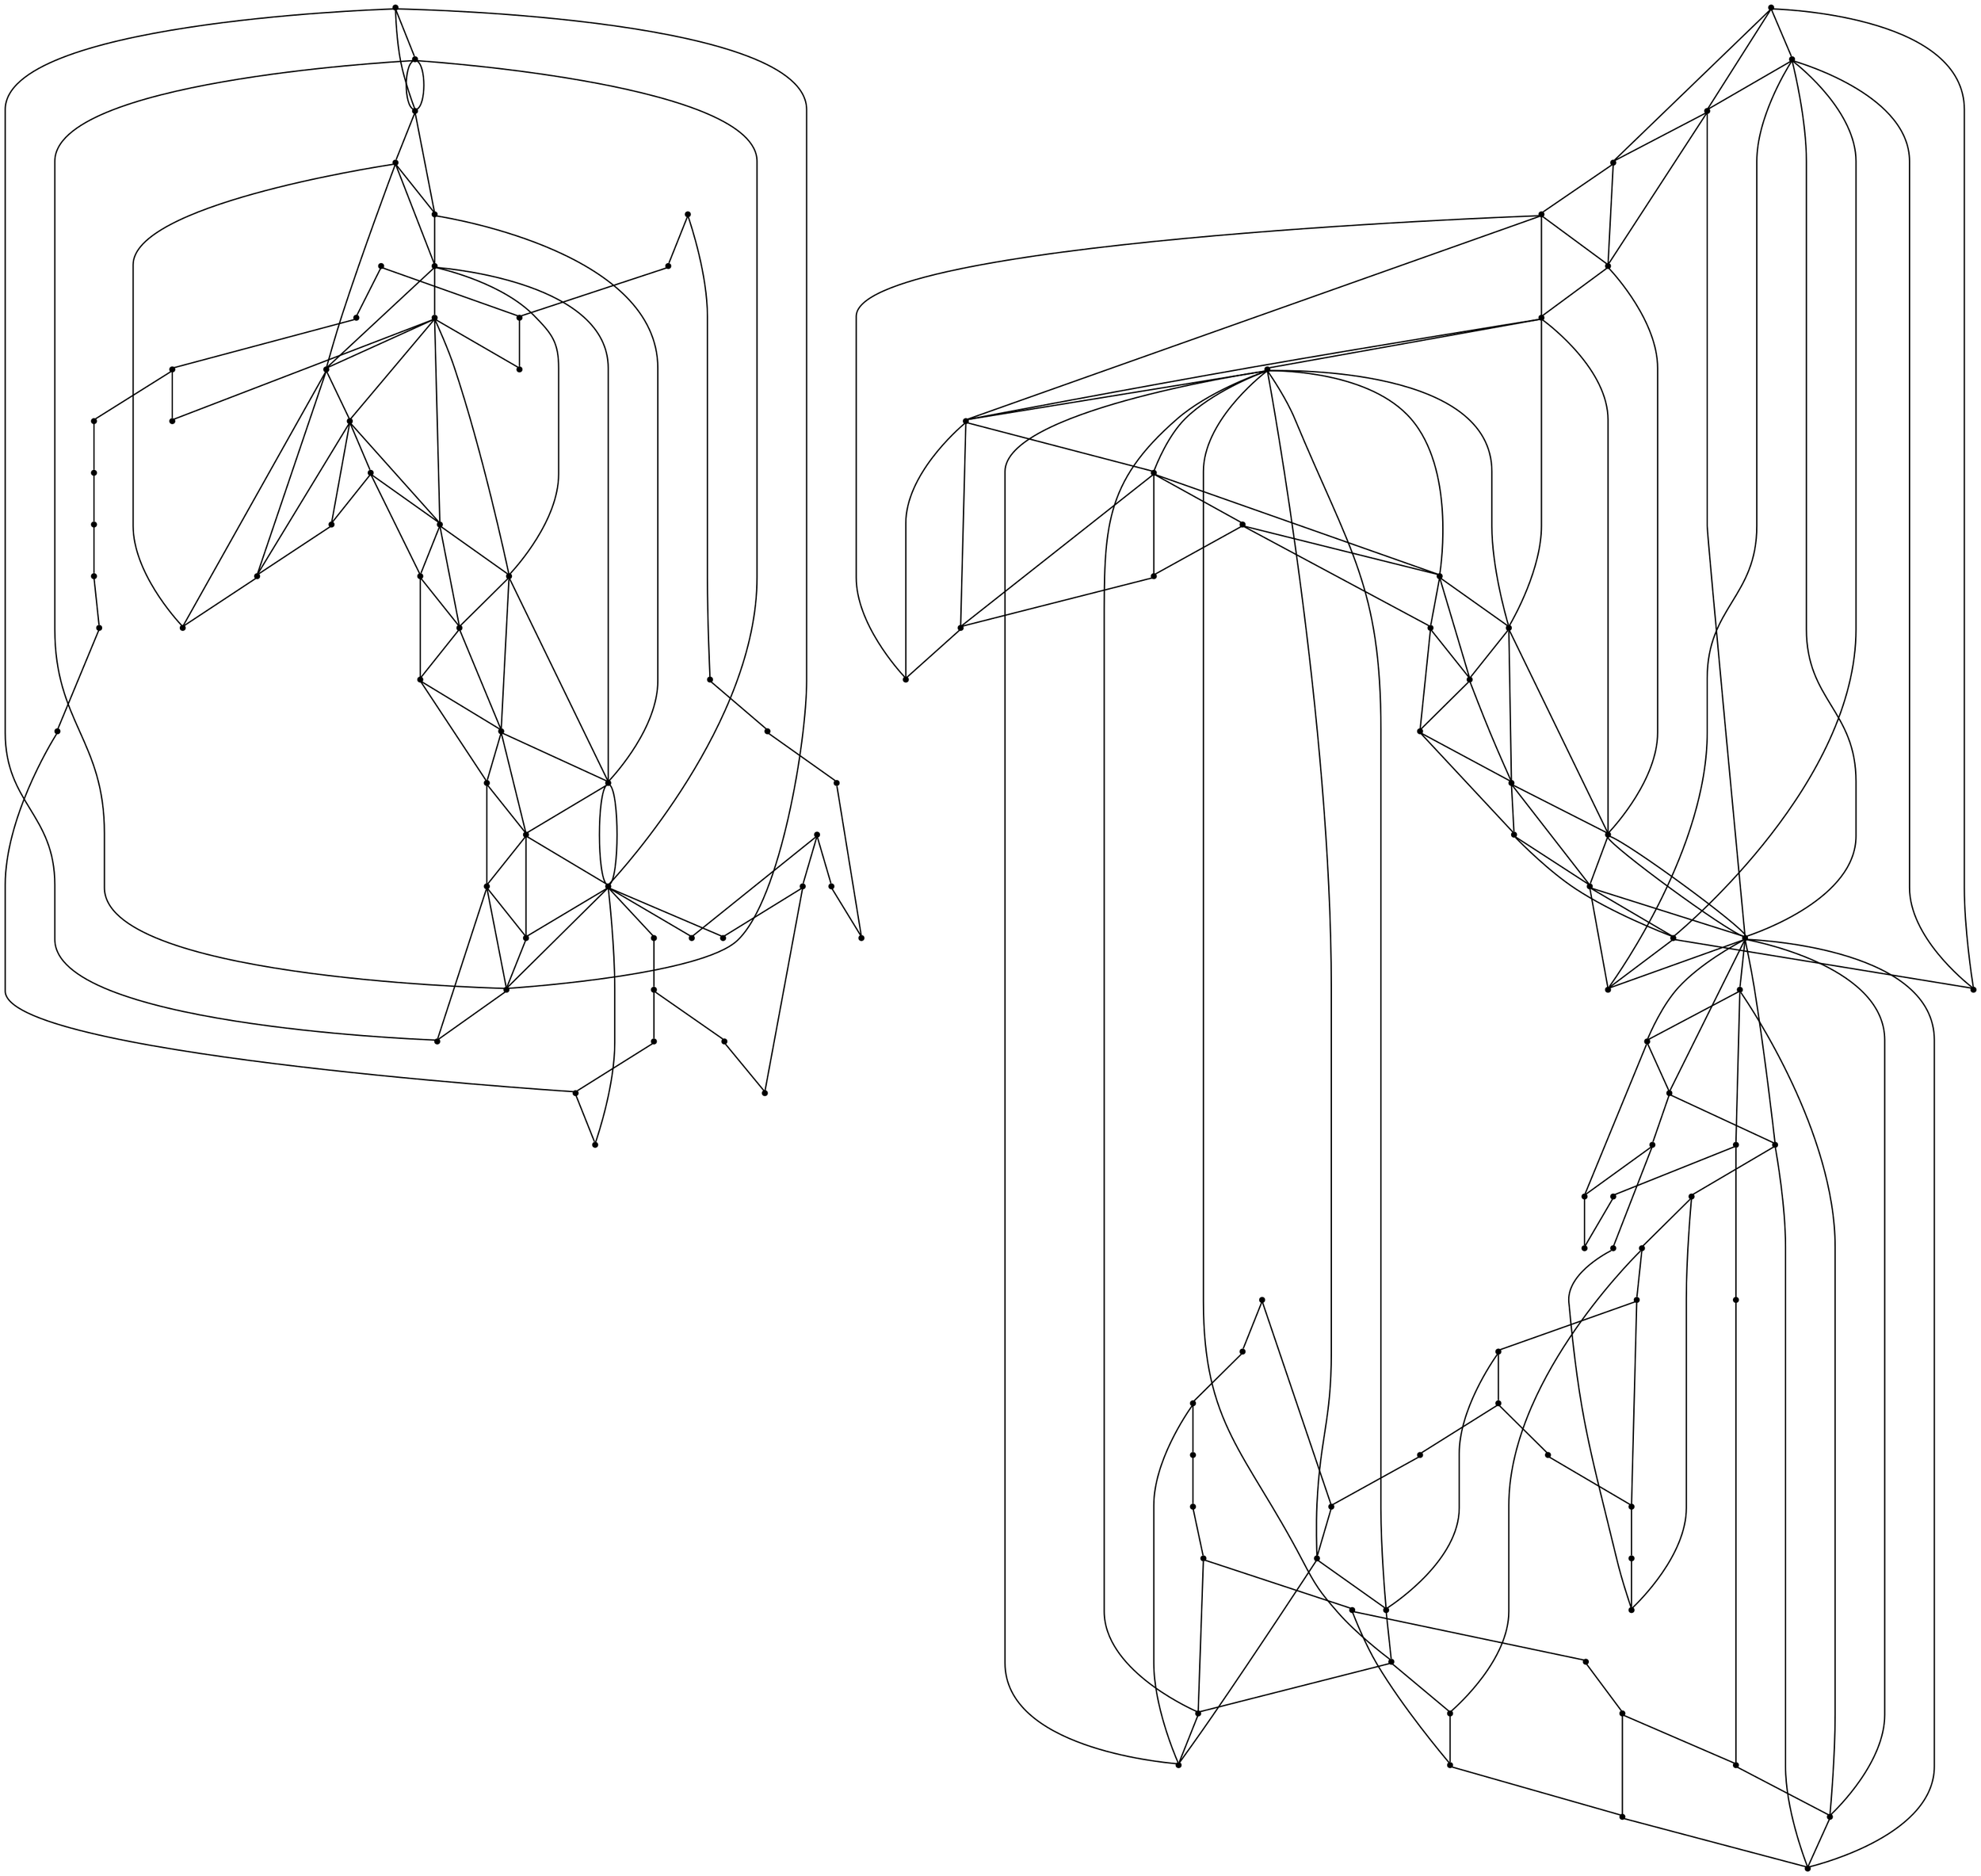 graph {
  node [shape=point,comment="{\"directed\":false,\"doi\":\"10.1007/978-3-319-73915-1_1\",\"figure\":\"3\"}"]

  v0 [pos="1562.5625121029839,353.74795525900356"]
  v1 [pos="1441.8036557054265,345.3123953061684"]
  v2 [pos="1491.2781153879387,414.2233602659895"]
  v3 [pos="1556.369890457056,470.0598960325243"]
  v4 [pos="1534.7819405907062,418.8885786340943"]
  v5 [pos="1498.4596005174867,477.75140113176724"]
  v6 [pos="1490.2228020078242,376.5041269936386"]
  v7 [pos="1445.2740571897073,327.44306870475634"]
  v8 [pos="1459.9522988237495,525.301275349188"]
  v9 [pos="1436.328851912681,470.2430284310583"]
  v10 [pos="1326.0226278220962,528.701687899189"]
  v11 [pos="1457.6384434805584,479.87138120153224"]
  v12 [pos="1440.9524611461225,438.11213911853685"]
  v13 [pos="1383.3786811130105,316.01845258305434"]
  v14 [pos="1317.8171784023589,262.32622710641965"]
  v15 [pos="1440.7690721494816,393.95909269800325"]
  v16 [pos="1420.1366654358783,490.1188629615465"]
  v17 [pos="1384.408050418704,452.44674812923506"]
  v18 [pos="1360.6542154571462,511.8981696015711"]
  v19 [pos="1401.7410449032163,420.08690357627216"]
  v20 [pos="1404.192505582306,362.55218839071034"]
  v21 [pos="1286.0632528160188,316.8727445562329"]
  v22 [pos="1312.9987024628826,498.67117776690185"]
  v23 [pos="1338.3351259641058,467.65933550840816"]
  v24 [pos="1263.6649003603181,559.4249972743066"]
  v25 [pos="1320.985471314157,303.2622636229496"]
  v26 [pos="1150.443656025626,260.264238962857"]
  v27 [pos="1301.77293037933,385.9151610614947"]
  v28 [pos="1204.4439577493686,340.1490790697246"]
  v29 [pos="1280.1153511956013,484.73287076395127"]
  v30 [pos="1279.743486128904,527.6620220632235"]
  v31 [pos="1146.4076355659224,566.3280236060942"]
  v32 [pos="1261.0862628458326,286.3474431128026"]
  v33 [pos="1247.1070486875433,517.4356037084227"]
  v34 [pos="1217.3460794944822,313.44722283752674"]
  v35 [pos="1090.9258508866537,394.72588808077097"]
  v36 [pos="1036.514068511988,330.74751955998715"]
  v37 [pos="1197.774105028618,431.74381328943053"]
  v38 [pos="1201.8497728667562,549.7410013460228"]
  v39 [pos="1195.0017453996159,509.5717761091703"]
  v40 [pos="1147.4682585789146,526.2334144886531"]
  v41 [pos="1066.9428432677125,534.7846800979752"]
  v42 [pos="1004.4975227605555,526.3387712569937"]
  v43 [pos="1133.0513017531928,312.492899560722"]
  v44 [pos="1118.848002010936,500.66437203419224"]
  v45 [pos="1042.9744609848417,386.52655620451696"]
  v46 [pos="1066.9428432677125,437.1662094099982"]
  v47 [pos="1005.0049265395759,415.0308994280492"]
  v48 [pos="1048.4253555325326,478.51394409121843"]
  v49 [pos="1053.49074529793,288.9893823122086"]
  v50 [pos="1003.5015373741533,254.8019813414801"]
  v51 [pos="1009.3274446152175,304.16042311815534"]
  v52 [pos="910.524206315139,398.24910425739296"]
  v53 [pos="1002.1242122468167,362.3105553648669"]
  v54 [pos="980.758313135068,444.04252893366635"]
  v55 [pos="964.839143529651,384.8869171550733"]
  v56 [pos="961.3958625055184,334.35451245017447"]
  v57 [pos="833.7150888994556,352.9706122767195"]
  v58 [pos="762.4287209434617,413.4453257681381"]
  v59 [pos="712.9583945081,344.5308237459321"]
  v60 [pos="827.5235164624196,469.2805659365409"]
  v61 [pos="805.9346127698045,418.1084060019024"]
  v62 [pos="769.6163423553178,476.9680014269276"]
  v63 [pos="761.3733757691385,375.72703836190806"]
  v64 [pos="716.4328974453223,326.65742753566366"]
  v65 [pos="731.1029043792728,524.5199581395053"]
  v66 [pos="597.1794650425538,527.9233990507839"]
  v67 [pos="707.4866747536131,469.46499393320687"]
  v68 [pos="728.7932140774408,479.0920511055488"]
  v69 [pos="712.107168154587,437.33175982652017"]
  v70 [pos="654.5313532921089,315.239122487071"]
  v71 [pos="588.9740156228164,261.54257305102635"]
  v72 [pos="655.564855844953,451.66419096060383"]
  v73 [pos="711.9279759935143,393.17543864260995"]
  v74 [pos="691.295569279911,489.33630579291525"]
  v75 [pos="631.8152177189629,511.11883950558763"]
  v76 [pos="675.3471490023529,361.77509975897976"]
  v77 [pos="624.5411478532467,370.824224782997"]
  v78 [pos="672.8957201174721,419.30429076845735"]
  v79 [pos="620.980196462164,428.056644335701"]
  v80 [pos="557.2168788213826,316.09237321267096"]
  v81 [pos="584.1564299211879,497.89189536164724"]
  v82 [pos="579.8861179364762,452.2676853395574"]
  v83 [pos="609.4918995961458,466.8802597629783"]
  v84 [pos="534.819575574574,558.6456671783232"]
  v85 [pos="595.0891865759884,344.93307119786823"]
  v86 [pos="592.1410367662605,302.480739753442"]
  v87 [pos="421.5952789958323,259.4797900619841"]
  v88 [pos="537.5749888902595,433.9990363175747"]
  v89 [pos="572.9319296059894,385.13781807921066"]
  v90 [pos="475.59554892536613,339.3677618600418"]
  v91 [pos="551.2679915804906,483.9502579561365"]
  v92 [pos="550.8937737423385,526.8826919672401"]
  v93 [pos="542.8468820421308,347.0747505492303"]
  v94 [pos="504.09468545473464,474.13835151902424"]
  v95 [pos="417.5592426390242,565.5489478606643"]
  v96 [pos="532.2408108832532,285.56998885215137"]
  v97 [pos="518.259657278224,516.6529988490627"]
  v98 [pos="451.8530168050539,477.70129407272395"]
  v99 [pos="501.252569331518,391.72726197232805"]
  v100 [pos="488.5047130877397,312.66789274154326"]
  v101 [pos="362.08163889821935,393.9495863460654"]
  v102 [pos="307.6646422733022,329.96411985514743"]
  v103 [pos="468.92574389592863,430.9634419458687"]
  v104 [pos="473.00661008721374,548.9619256005928"]
  v105 [pos="466.1586303113867,508.79468747743977"]
  v106 [pos="418.6229337931703,525.4540843926696"]
  v107 [pos="439.7388032465308,390.30839920333926"]
  v108 [pos="369.0106621124024,356.5451436775139"]
  v109 [pos="338.0963579933454,534.0053500019918"]
  v110 [pos="275.6491298336574,525.5617780067207"]
  v111 [pos="404.19960222857435,311.7094998558823"]
  v112 [pos="403.8122374850632,446.787702663982"]
  v113 [pos="390.00065829292987,499.8850419382088"]
  v114 [pos="314.1310915429419,385.7494198820576"]
  v115 [pos="338.0963579933454,436.3868793140148"]
  v116 [pos="276.1606748083804,414.2526105796443"]
  v117 [pos="319.5779959174222,477.73356479920176"]
  v118 [pos="324.64111239688674,288.2119280515574"]
  v119 [pos="274.64897940589594,254.02393889517384"]
  v120 [pos="280.4759517529566,303.379010527015"]
  v121 [pos="181.67893319498427,397.47211100711996"]
  v122 [pos="273.27769517824066,361.5310186090587"]
  v123 [pos="251.90887894783015,443.26319883768286"]
  v124 [pos="235.99363592720596,384.1073803992652"]
  v125 [pos="232.54641639545216,333.5762236017695"]

  v0 -- v1 [id="-1",pos="1562.5625121029839,353.74795525900356 1441.8036557054265,345.3123953061684 1441.8036557054265,345.3123953061684 1441.8036557054265,345.3123953061684"]
  v121 -- v116 [id="-2",pos="181.67893319498427,397.47211100711996 276.1606748083804,414.2526105796443 276.1606748083804,414.2526105796443 276.1606748083804,414.2526105796443"]
  v121 -- v125 [id="-3",pos="181.67893319498427,397.47211100711996 232.54641639545216,333.5762236017695 232.54641639545216,333.5762236017695 232.54641639545216,333.5762236017695"]
  v125 -- v102 [id="-4",pos="232.54641639545216,333.5762236017695 307.6646422733022,329.96411985514743 307.6646422733022,329.96411985514743 307.6646422733022,329.96411985514743"]
  v125 -- v116 [id="-5",pos="232.54641639545216,333.5762236017695 276.1606748083804,414.2526105796443 276.1606748083804,414.2526105796443 276.1606748083804,414.2526105796443"]
  v125 -- v119 [id="-6",pos="232.54641639545216,333.5762236017695 274.64897940589594,254.02393889517384 274.64897940589594,254.02393889517384 274.64897940589594,254.02393889517384"]
  v124 -- v122 [id="-7",pos="235.99363592720596,384.1073803992652 273.27769517824066,361.5310186090587 273.27769517824066,361.5310186090587 273.27769517824066,361.5310186090587"]
  v123 -- v117 [id="-9",pos="251.90887894783015,443.26319883768286 319.5779959174222,477.73356479920176 319.5779959174222,477.73356479920176 319.5779959174222,477.73356479920176"]
  v123 -- v124 [id="-10",pos="251.90887894783015,443.26319883768286 235.99363592720596,384.1073803992652 235.99363592720596,384.1073803992652 235.99363592720596,384.1073803992652"]
  v122 -- v114 [id="-12",pos="273.27769517824066,361.5310186090587 314.1310915429419,385.7494198820576 314.1310915429419,385.7494198820576 314.1310915429419,385.7494198820576"]
  v122 -- v120 [id="-13",pos="273.27769517824066,361.5310186090587 280.4759517529566,303.379010527015 280.4759517529566,303.379010527015 280.4759517529566,303.379010527015"]
  v119 -- v87 [id="-14",pos="274.64897940589594,254.02393889517384 421.5952789958323,259.4797900619841 421.5952789958323,259.4797900619841 421.5952789958323,259.4797900619841"]
  v110 -- v121 [id="-15",pos="275.6491298336574,525.5617780067207 181.67893319498427,397.47211100711996 181.67893319498427,397.47211100711996 181.67893319498427,397.47211100711996"]
  v110 -- v113 [id="-16",pos="275.6491298336574,525.5617780067207 390.00065829292987,499.8850419382088 390.00065829292987,499.8850419382088 390.00065829292987,499.8850419382088"]
  v116 -- v113 [id="-17",pos="276.1606748083804,414.2526105796443 390.00065829292987,499.8850419382088 390.00065829292987,499.8850419382088 390.00065829292987,499.8850419382088"]
  v116 -- v110 [id="-18",pos="276.1606748083804,414.2526105796443 275.6491298336574,525.5617780067207 275.6491298336574,525.5617780067207 275.6491298336574,525.5617780067207"]
  v120 -- v118 [id="-19",pos="280.4759517529566,303.379010527015 324.64111239688674,288.2119280515574 324.64111239688674,288.2119280515574 324.64111239688674,288.2119280515574"]
  v102 -- v116 [id="-21",pos="307.6646422733022,329.96411985514743 276.1606748083804,414.2526105796443 276.1606748083804,414.2526105796443 276.1606748083804,414.2526105796443"]
  v102 -- v119 [id="-22",pos="307.6646422733022,329.96411985514743 274.64897940589594,254.02393889517384 274.64897940589594,254.02393889517384 274.64897940589594,254.02393889517384"]
  v102 -- v87 [id="-23",pos="307.6646422733022,329.96411985514743 421.5952789958323,259.4797900619841 421.5952789958323,259.4797900619841 421.5952789958323,259.4797900619841"]
  v114 -- v115 [id="-24",pos="314.1310915429419,385.7494198820576 338.0963579933454,436.3868793140148 338.0963579933454,436.3868793140148 338.0963579933454,436.3868793140148"]
  v117 -- v115 [id="-25",pos="319.5779959174222,477.73356479920176 338.0963579933454,436.3868793140148 338.0963579933454,436.3868793140148 338.0963579933454,436.3868793140148"]
  v118 -- v111 [id="-26",pos="324.64111239688674,288.2119280515574 404.19960222857435,311.7094998558823 404.19960222857435,311.7094998558823 404.19960222857435,311.7094998558823"]
  v109 -- v117 [id="-28",pos="338.0963579933454,534.0053500019918 319.5779959174222,477.73356479920176 319.5779959174222,477.73356479920176 319.5779959174222,477.73356479920176"]
  v115 -- v112 [id="-29",pos="338.0963579933454,436.3868793140148 403.8122374850632,446.787702663982 403.8122374850632,446.787702663982 403.8122374850632,446.787702663982"]
  v101 -- v116 [id="-31",pos="362.08163889821935,393.9495863460654 276.1606748083804,414.2526105796443 276.1606748083804,414.2526105796443 276.1606748083804,414.2526105796443"]
  v101 -- v103 [id="-32",pos="362.08163889821935,393.9495863460654 468.92574389592863,430.9634419458687 468.92574389592863,430.9634419458687 468.92574389592863,430.9634419458687"]
  v101 -- v108 [id="-33",pos="362.08163889821935,393.9495863460654 369.0106621124024,356.5451436775139 369.0106621124024,356.5451436775139 369.0106621124024,356.5451436775139"]
  v101 -- v112 [id="-34",pos="362.08163889821935,393.9495863460654 403.8122374850632,446.787702663982 403.8122374850632,446.787702663982 403.8122374850632,446.787702663982"]
  v101 -- v107 [id="-35",pos="362.08163889821935,393.9495863460654 439.7388032465308,390.30839920333926 439.7388032465308,390.30839920333926 439.7388032465308,390.30839920333926"]
  v101 -- v114 [id="-36",pos="362.08163889821935,393.9495863460654 314.1310915429419,385.7494198820576 314.1310915429419,385.7494198820576 314.1310915429419,385.7494198820576"]
  v101 -- v115 [id="-37",pos="362.08163889821935,393.9495863460654 338.0963579933454,436.3868793140148 338.0963579933454,436.3868793140148 338.0963579933454,436.3868793140148"]
  v101 -- v113 [id="-38",pos="362.08163889821935,393.9495863460654 390.00065829292987,499.8850419382088 390.00065829292987,499.8850419382088 390.00065829292987,499.8850419382088"]
  v101 -- v102 [id="-39",pos="362.08163889821935,393.9495863460654 307.6646422733022,329.96411985514743 307.6646422733022,329.96411985514743 307.6646422733022,329.96411985514743"]
  v108 -- v114 [id="-40",pos="369.0106621124024,356.5451436775139 314.1310915429419,385.7494198820576 314.1310915429419,385.7494198820576 314.1310915429419,385.7494198820576"]
  v113 -- v103 [id="-41",pos="390.00065829292987,499.8850419382088 468.92574389592863,430.9634419458687 468.92574389592863,430.9634419458687 468.92574389592863,430.9634419458687"]
  v113 -- v105 [id="-42",pos="390.00065829292987,499.8850419382088 466.1586303113867,508.79468747743977 466.1586303113867,508.79468747743977 466.1586303113867,508.79468747743977"]
  v113 -- v95 [id="-43",pos="390.00065829292987,499.8850419382088 417.5592426390242,565.5489478606643 417.5592426390242,565.5489478606643 417.5592426390242,565.5489478606643"]
  v112 -- v107 [id="-44",pos="403.8122374850632,446.787702663982 439.7388032465308,390.30839920333926 439.7388032465308,390.30839920333926 439.7388032465308,390.30839920333926"]
  v112 -- v98 [id="-45",pos="403.8122374850632,446.787702663982 451.8530168050539,477.70129407272395 451.8530168050539,477.70129407272395 451.8530168050539,477.70129407272395"]
  v111 -- v108 [id="-46",pos="404.19960222857435,311.7094998558823 369.0106621124024,356.5451436775139 369.0106621124024,356.5451436775139 369.0106621124024,356.5451436775139"]
  v111 -- v100 [id="-47",pos="404.19960222857435,311.7094998558823 488.5047130877397,312.66789274154326 488.5047130877397,312.66789274154326 488.5047130877397,312.66789274154326"]
  v95 -- v105 [id="-48",pos="417.5592426390242,565.5489478606643 466.1586303113867,508.79468747743977 466.1586303113867,508.79468747743977 466.1586303113867,508.79468747743977"]
  v95 -- v110 [id="-49",pos="417.5592426390242,565.5489478606643 275.6491298336574,525.5617780067207 275.6491298336574,525.5617780067207 275.6491298336574,525.5617780067207"]
  v106 -- v109 [id="-50",pos="418.6229337931703,525.4540843926696 338.0963579933454,534.0053500019918 338.0963579933454,534.0053500019918 338.0963579933454,534.0053500019918"]
  v106 -- v104 [id="-51",pos="418.6229337931703,525.4540843926696 473.00661008721374,548.9619256005928 473.00661008721374,548.9619256005928 473.00661008721374,548.9619256005928"]
  v87 -- v80 [id="-52",pos="421.5952789958323,259.4797900619841 557.2168788213826,316.09237321267096 557.2168788213826,316.09237321267096 557.2168788213826,316.09237321267096"]
  v87 -- v90 [id="-53",pos="421.5952789958323,259.4797900619841 475.59554892536613,339.3677618600418 475.59554892536613,339.3677618600418 475.59554892536613,339.3677618600418"]
  v107 -- v99 [id="-54",pos="439.7388032465308,390.30839920333926 501.252569331518,391.72726197232805 501.252569331518,391.72726197232805 501.252569331518,391.72726197232805"]
  v107 -- v108 [id="-55",pos="439.7388032465308,390.30839920333926 369.0106621124024,356.5451436775139 369.0106621124024,356.5451436775139 369.0106621124024,356.5451436775139"]
  v98 -- v106 [id="-56",pos="451.8530168050539,477.70129407272395 418.6229337931703,525.4540843926696 418.6229337931703,525.4540843926696 418.6229337931703,525.4540843926696"]
  v105 -- v91 [id="-57",pos="466.1586303113867,508.79468747743977 551.2679915804906,483.9502579561365 551.2679915804906,483.9502579561365 551.2679915804906,483.9502579561365"]
  v105 -- v84 [id="-58",pos="466.1586303113867,508.79468747743977 534.819575574574,558.6456671783232 534.819575574574,558.6456671783232 534.819575574574,558.6456671783232"]
  v103 -- v91 [id="-59",pos="468.92574389592863,430.9634419458687 551.2679915804906,483.9502579561365 551.2679915804906,483.9502579561365 551.2679915804906,483.9502579561365"]
  v103 -- v105 [id="-60",pos="468.92574389592863,430.9634419458687 466.1586303113867,508.79468747743977 466.1586303113867,508.79468747743977 466.1586303113867,508.79468747743977"]
  v103 -- v89 [id="-61",pos="468.92574389592863,430.9634419458687 572.9319296059894,385.13781807921066 572.9319296059894,385.13781807921066 572.9319296059894,385.13781807921066"]
  v104 -- v97 [id="-62",pos="473.00661008721374,548.9619256005928 518.259657278224,516.6529988490627 518.259657278224,516.6529988490627 518.259657278224,516.6529988490627"]
  v90 -- v103 [id="-64",pos="475.59554892536613,339.3677618600418 468.92574389592863,430.9634419458687 468.92574389592863,430.9634419458687 468.92574389592863,430.9634419458687"]
  v90 -- v102 [id="-65",pos="475.59554892536613,339.3677618600418 307.6646422733022,329.96411985514743 307.6646422733022,329.96411985514743 307.6646422733022,329.96411985514743"]
  v90 -- v101 [id="-66",pos="475.59554892536613,339.3677618600418 362.08163889821935,393.9495863460654 362.08163889821935,393.9495863460654 362.08163889821935,393.9495863460654"]
  v100 -- v96 [id="-67",pos="488.5047130877397,312.66789274154326 532.2408108832532,285.56998885215137 532.2408108832532,285.56998885215137 532.2408108832532,285.56998885215137"]
  v100 -- v93 [id="-68",pos="488.5047130877397,312.66789274154326 542.8468820421308,347.0747505492303 542.8468820421308,347.0747505492303 542.8468820421308,347.0747505492303"]
  v99 -- v88 [id="-69",pos="501.252569331518,391.72726197232805 537.5749888902595,433.9990363175747 537.5749888902595,433.9990363175747 537.5749888902595,433.9990363175747"]
  v99 -- v93 [id="-70",pos="501.252569331518,391.72726197232805 542.8468820421308,347.0747505492303 542.8468820421308,347.0747505492303 542.8468820421308,347.0747505492303"]
  v94 -- v98 [id="-71",pos="504.09468545473464,474.13835151902424 451.8530168050539,477.70129407272395 451.8530168050539,477.70129407272395 451.8530168050539,477.70129407272395"]
  v97 -- v92 [id="-72",pos="518.259657278224,516.6529988490627 550.8937737423385,526.8826919672401 550.8937737423385,526.8826919672401 550.8937737423385,526.8826919672401"]
  v97 -- v94 [id="-73",pos="518.259657278224,516.6529988490627 504.09468545473464,474.13835151902424 504.09468545473464,474.13835151902424 504.09468545473464,474.13835151902424"]
  v96 -- v86 [id="-75",pos="532.2408108832532,285.56998885215137 592.1410367662605,302.480739753442 592.1410367662605,302.480739753442 592.1410367662605,302.480739753442"]
  v84 -- v91 [id="-76",pos="534.819575574574,558.6456671783232 551.2679915804906,483.9502579561365 551.2679915804906,483.9502579561365 551.2679915804906,483.9502579561365"]
  v84 -- v95 [id="-77",pos="534.819575574574,558.6456671783232 417.5592426390242,565.5489478606643 417.5592426390242,565.5489478606643 417.5592426390242,565.5489478606643"]
  v88 -- v94 [id="-78",pos="537.5749888902595,433.9990363175747 504.09468545473464,474.13835151902424 504.09468545473464,474.13835151902424 504.09468545473464,474.13835151902424"]
  v93 -- v85 [id="-79",pos="542.8468820421308,347.0747505492303 595.0891865759884,344.93307119786823 595.0891865759884,344.93307119786823 595.0891865759884,344.93307119786823"]
  v92 -- v81 [id="-80",pos="550.8937737423385,526.8826919672401 584.1564299211879,497.89189536164724 584.1564299211879,497.89189536164724 584.1564299211879,497.89189536164724"]
  v91 -- v83 [id="-82",pos="551.2679915804906,483.9502579561365 609.4918995961458,466.8802597629783 609.4918995961458,466.8802597629783 609.4918995961458,466.8802597629783"]
  v91 -- v89 [id="-83",pos="551.2679915804906,483.9502579561365 572.9319296059894,385.13781807921066 572.9319296059894,385.13781807921066 572.9319296059894,385.13781807921066"]
  v91 -- v66 [id="-84",pos="551.2679915804906,483.9502579561365 597.1794650425538,527.9233990507839 597.1794650425538,527.9233990507839 597.1794650425538,527.9233990507839"]
  v80 -- v90 [id="-85",pos="557.2168788213826,316.09237321267096 475.59554892536613,339.3677618600418 475.59554892536613,339.3677618600418 475.59554892536613,339.3677618600418"]
  v89 -- v80 [id="-86",pos="572.9319296059894,385.13781807921066 557.2168788213826,316.09237321267096 557.2168788213826,316.09237321267096 557.2168788213826,316.09237321267096"]
  v89 -- v90 [id="-87",pos="572.9319296059894,385.13781807921066 475.59554892536613,339.3677618600418 475.59554892536613,339.3677618600418 475.59554892536613,339.3677618600418"]
  v89 -- v78 [id="-88",pos="572.9319296059894,385.13781807921066 648.357426640984,325.2853016808841 648.357426640984,325.2853016808841 648.357426640984,325.2853016808841 672.8957201174721,419.30429076845735 672.8957201174721,419.30429076845735 672.8957201174721,419.30429076845735"]
  v89 -- v78 [id="-89",pos="572.9319296059894,385.13781807921066 672.8957201174721,419.30429076845735 672.8957201174721,419.30429076845735 672.8957201174721,419.30429076845735"]
  v82 -- v88 [id="-90",pos="579.8861179364762,452.2676853395574 537.5749888902595,433.9990363175747 537.5749888902595,433.9990363175747 537.5749888902595,433.9990363175747"]
  v81 -- v82 [id="-91",pos="584.1564299211879,497.89189536164724 579.8861179364762,452.2676853395574 579.8861179364762,452.2676853395574 579.8861179364762,452.2676853395574"]
  v71 -- v87 [id="-92",pos="588.9740156228164,261.54257305102635 421.5952789958323,259.4797900619841 421.5952789958323,259.4797900619841 421.5952789958323,259.4797900619841"]
  v71 -- v57 [id="-93",pos="588.9740156228164,261.54257305102635 833.7150888994556,352.9706122767195 833.7150888994556,352.9706122767195 833.7150888994556,352.9706122767195"]
  v71 -- v80 [id="-94",pos="588.9740156228164,261.54257305102635 557.2168788213826,316.09237321267096 557.2168788213826,316.09237321267096 557.2168788213826,316.09237321267096"]
  v86 -- v70 [id="-95",pos="592.1410367662605,302.480739753442 654.5313532921089,315.239122487071 654.5313532921089,315.239122487071 654.5313532921089,315.239122487071"]
  v86 -- v85 [id="-96",pos="592.1410367662605,302.480739753442 595.0891865759884,344.93307119786823 595.0891865759884,344.93307119786823 595.0891865759884,344.93307119786823"]
  v85 -- v77 [id="-97",pos="595.0891865759884,344.93307119786823 624.5411478532467,370.824224782997 624.5411478532467,370.824224782997 624.5411478532467,370.824224782997"]
  v66 -- v83 [id="-98",pos="597.1794650425538,527.9233990507839 609.4918995961458,466.8802597629783 609.4918995961458,466.8802597629783 609.4918995961458,466.8802597629783"]
  v66 -- v84 [id="-99",pos="597.1794650425538,527.9233990507839 534.819575574574,558.6456671783232 534.819575574574,558.6456671783232 534.819575574574,558.6456671783232"]
  v83 -- v78 [id="-100",pos="609.4918995961458,466.8802597629783 672.8957201174721,419.30429076845735 672.8957201174721,419.30429076845735 672.8957201174721,419.30429076845735"]
  v83 -- v67 [id="-101",pos="609.4918995961458,466.8802597629783 707.4866747536131,469.46499393320687 707.4866747536131,469.46499393320687 707.4866747536131,469.46499393320687"]
  v83 -- v65 [id="-102",pos="609.4918995961458,466.8802597629783 731.1029043792728,524.5199581395053 731.1029043792728,524.5199581395053 731.1029043792728,524.5199581395053"]
  v79 -- v82 [id="-103",pos="620.980196462164,428.056644335701 579.8861179364762,452.2676853395574 579.8861179364762,452.2676853395574 579.8861179364762,452.2676853395574"]
  v77 -- v79 [id="-104",pos="624.5411478532467,370.824224782997 620.980196462164,428.056644335701 620.980196462164,428.056644335701 620.980196462164,428.056644335701"]
  v75 -- v81 [id="-106",pos="631.8152177189629,511.11883950558763 584.1564299211879,497.89189536164724 584.1564299211879,497.89189536164724 584.1564299211879,497.89189536164724"]
  v89 -- v83 [id="-107",pos="572.9319296059894,385.13781807921066 609.4918995961458,466.8802597629783 609.4918995961458,466.8802597629783 609.4918995961458,466.8802597629783"]
  v80 -- v59 [id="-108",pos="557.2168788213826,316.09237321267096 648.361623476552,325.2770352878947 648.361623476552,325.2770352878947 648.361623476552,325.2770352878947 712.9583945081,344.5308237459321 712.9583945081,344.5308237459321 712.9583945081,344.5308237459321"]
  v72 -- v79 [id="-110",pos="655.564855844953,451.66419096060383 620.980196462164,428.056644335701 620.980196462164,428.056644335701 620.980196462164,428.056644335701"]
  v72 -- v74 [id="-111",pos="655.564855844953,451.66419096060383 691.295569279911,489.33630579291525 691.295569279911,489.33630579291525 691.295569279911,489.33630579291525"]
  v78 -- v67 [id="-112",pos="672.8957201174721,419.30429076845735 707.4866747536131,469.46499393320687 707.4866747536131,469.46499393320687 707.4866747536131,469.46499393320687"]
  v78 -- v58 [id="-113",pos="672.8957201174721,419.30429076845735 762.4287209434617,413.4453257681381 762.4287209434617,413.4453257681381 762.4287209434617,413.4453257681381"]
  v78 -- v59 [id="-114",pos="672.8957201174721,419.30429076845735 712.9583945081,344.5308237459321 712.9583945081,344.5308237459321 712.9583945081,344.5308237459321"]
  v78 -- v76 [id="-115",pos="672.8957201174721,419.30429076845735 675.3471490023529,361.77509975897976 675.3471490023529,361.77509975897976 675.3471490023529,361.77509975897976"]
  v78 -- v69 [id="-116",pos="672.8957201174721,419.30429076845735 712.107168154587,437.33175982652017 712.107168154587,437.33175982652017 712.107168154587,437.33175982652017"]
  v78 -- v73 [id="-117",pos="672.8957201174721,419.30429076845735 711.9279759935143,393.17543864260995 711.9279759935143,393.17543864260995 711.9279759935143,393.17543864260995"]
  v78 -- v72 [id="-118",pos="672.8957201174721,419.30429076845735 655.564855844953,451.66419096060383 655.564855844953,451.66419096060383 655.564855844953,451.66419096060383"]
  v78 -- v79 [id="-119",pos="672.8957201174721,419.30429076845735 620.980196462164,428.056644335701 620.980196462164,428.056644335701 620.980196462164,428.056644335701"]
  v78 -- v77 [id="-120",pos="672.8957201174721,419.30429076845735 624.5411478532467,370.824224782997 624.5411478532467,370.824224782997 624.5411478532467,370.824224782997"]
  v76 -- v77 [id="-121",pos="675.3471490023529,361.77509975897976 624.5411478532467,370.824224782997 624.5411478532467,370.824224782997 624.5411478532467,370.824224782997"]
  v76 -- v73 [id="-122",pos="675.3471490023529,361.77509975897976 711.9279759935143,393.17543864260995 711.9279759935143,393.17543864260995 711.9279759935143,393.17543864260995"]
  v74 -- v75 [id="-123",pos="691.295569279911,489.33630579291525 631.8152177189629,511.11883950558763 631.8152177189629,511.11883950558763 631.8152177189629,511.11883950558763"]
  v74 -- v68 [id="-124",pos="691.295569279911,489.33630579291525 728.7932140774408,479.0920511055488 728.7932140774408,479.0920511055488 728.7932140774408,479.0920511055488"]
  v67 -- v58 [id="-125",pos="707.4866747536131,469.46499393320687 762.4287209434617,413.4453257681381 762.4287209434617,413.4453257681381 762.4287209434617,413.4453257681381"]
  v73 -- v63 [id="-126",pos="711.9279759935143,393.17543864260995 761.3733757691385,375.72703836190806 761.3733757691385,375.72703836190806 761.3733757691385,375.72703836190806"]
  v73 -- v69 [id="-127",pos="711.9279759935143,393.17543864260995 712.107168154587,437.33175982652017 712.107168154587,437.33175982652017 712.107168154587,437.33175982652017"]
  v69 -- v72 [id="-128",pos="712.107168154587,437.33175982652017 655.564855844953,451.66419096060383 655.564855844953,451.66419096060383 655.564855844953,451.66419096060383"]
  v59 -- v71 [id="-129",pos="712.9583945081,344.5308237459321 588.9740156228164,261.54257305102635 588.9740156228164,261.54257305102635 588.9740156228164,261.54257305102635"]
  v70 -- v76 [id="-130",pos="654.5313532921089,315.239122487071 675.3471490023529,361.77509975897976 675.3471490023529,361.77509975897976 675.3471490023529,361.77509975897976"]
  v64 -- v70 [id="-132",pos="716.4328974453223,326.65742753566366 654.5313532921089,315.239122487071 654.5313532921089,315.239122487071 654.5313532921089,315.239122487071"]
  v68 -- v69 [id="-133",pos="728.7932140774408,479.0920511055488 712.107168154587,437.33175982652017 712.107168154587,437.33175982652017 712.107168154587,437.33175982652017"]
  v68 -- v62 [id="-134",pos="728.7932140774408,479.0920511055488 769.6163423553178,476.9680014269276 769.6163423553178,476.9680014269276 769.6163423553178,476.9680014269276"]
  v65 -- v60 [id="-135",pos="731.1029043792728,524.5199581395053 827.5235164624196,469.2805659365409 827.5235164624196,469.2805659365409 827.5235164624196,469.2805659365409"]
  v65 -- v67 [id="-136",pos="731.1029043792728,524.5199581395053 707.4866747536131,469.46499393320687 707.4866747536131,469.46499393320687 707.4866747536131,469.46499393320687"]
  v65 -- v66 [id="-137",pos="731.1029043792728,524.5199581395053 597.1794650425538,527.9233990507839 597.1794650425538,527.9233990507839 597.1794650425538,527.9233990507839"]
  v65 -- v58 [id="-138",pos="731.1029043792728,524.5199581395053 762.4287209434617,413.4453257681381 762.4287209434617,413.4453257681381 762.4287209434617,413.4453257681381"]
  v63 -- v64 [id="-139",pos="761.3733757691385,375.72703836190806 716.4328974453223,326.65742753566366 716.4328974453223,326.65742753566366 716.4328974453223,326.65742753566366"]
  v63 -- v61 [id="-140",pos="761.3733757691385,375.72703836190806 805.9346127698045,418.1084060019024 805.9346127698045,418.1084060019024 805.9346127698045,418.1084060019024"]
  v58 -- v59 [id="-141",pos="762.4287209434617,413.4453257681381 712.9583945081,344.5308237459321 712.9583945081,344.5308237459321 712.9583945081,344.5308237459321"]
  v58 -- v60 [id="-142",pos="762.4287209434617,413.4453257681381 827.5235164624196,469.2805659365409 827.5235164624196,469.2805659365409 827.5235164624196,469.2805659365409"]
  v61 -- v62 [id="-145",pos="805.9346127698045,418.1084060019024 769.6163423553178,476.9680014269276 769.6163423553178,476.9680014269276 769.6163423553178,476.9680014269276"]
  v60 -- v57 [id="-146",pos="827.5235164624196,469.2805659365409 833.7150888994556,352.9706122767195 833.7150888994556,352.9706122767195 833.7150888994556,352.9706122767195"]
  v57 -- v59 [id="-147",pos="833.7150888994556,352.9706122767195 712.9583945081,344.5308237459321 712.9583945081,344.5308237459321 712.9583945081,344.5308237459321"]
  v57 -- v58 [id="-148",pos="833.7150888994556,352.9706122767195 762.4287209434617,413.4453257681381 762.4287209434617,413.4453257681381 762.4287209434617,413.4453257681381"]
  v52 -- v47 [id="-149",pos="910.524206315139,398.24910425739296 1005.0049265395759,415.0308994280492 1005.0049265395759,415.0308994280492 1005.0049265395759,415.0308994280492"]
  v52 -- v56 [id="-150",pos="910.524206315139,398.24910425739296 961.3958625055184,334.35451245017447 961.3958625055184,334.35451245017447 961.3958625055184,334.35451245017447"]
  v56 -- v50 [id="-151",pos="961.3958625055184,334.35451245017447 1003.5015373741533,254.8019813414801 1003.5015373741533,254.8019813414801 1003.5015373741533,254.8019813414801"]
  v56 -- v47 [id="-152",pos="961.3958625055184,334.35451245017447 1005.0049265395759,415.0308994280492 1005.0049265395759,415.0308994280492 1005.0049265395759,415.0308994280492"]
  v56 -- v36 [id="-153",pos="961.3958625055184,334.35451245017447 1036.514068511988,330.74751955998715 1036.514068511988,330.74751955998715 1036.514068511988,330.74751955998715"]
  v55 -- v53 [id="-155",pos="964.839143529651,384.8869171550733 1002.1242122468167,362.3105553648669 1002.1242122468167,362.3105553648669 1002.1242122468167,362.3105553648669"]
  v54 -- v48 [id="-157",pos="980.758313135068,444.04252893366635 1048.4253555325326,478.51394409121843 1048.4253555325326,478.51394409121843 1048.4253555325326,478.51394409121843"]
  v54 -- v55 [id="-158",pos="980.758313135068,444.04252893366635 964.839143529651,384.8869171550733 964.839143529651,384.8869171550733 964.839143529651,384.8869171550733"]
  v53 -- v45 [id="-159",pos="1002.1242122468167,362.3105553648669 1042.9744609848417,386.52655620451696 1042.9744609848417,386.52655620451696 1042.9744609848417,386.52655620451696"]
  v53 -- v51 [id="-160",pos="1002.1242122468167,362.3105553648669 1009.3274446152175,304.16042311815534 1009.3274446152175,304.16042311815534 1009.3274446152175,304.16042311815534"]
  v50 -- v26 [id="-161",pos="1003.5015373741533,254.8019813414801 1150.443656025626,260.264238962857 1150.443656025626,260.264238962857 1150.443656025626,260.264238962857"]
  v42 -- v44 [id="-162",pos="1004.4975227605555,526.3387712569937 1118.848002010936,500.66437203419224 1118.848002010936,500.66437203419224 1118.848002010936,500.66437203419224"]
  v42 -- v52 [id="-163",pos="1004.4975227605555,526.3387712569937 910.524206315139,398.24910425739296 910.524206315139,398.24910425739296 910.524206315139,398.24910425739296"]
  v47 -- v42 [id="-164",pos="1005.0049265395759,415.0308994280492 1004.4975227605555,526.3387712569937 1004.4975227605555,526.3387712569937 1004.4975227605555,526.3387712569937"]
  v47 -- v44 [id="-165",pos="1005.0049265395759,415.0308994280492 1118.848002010936,500.66437203419224 1118.848002010936,500.66437203419224 1118.848002010936,500.66437203419224"]
  v51 -- v49 [id="-167",pos="1009.3274446152175,304.16042311815534 1053.49074529793,288.9893823122086 1053.49074529793,288.9893823122086 1053.49074529793,288.9893823122086"]
  v36 -- v47 [id="-168",pos="1036.514068511988,330.74751955998715 1005.0049265395759,415.0308994280492 1005.0049265395759,415.0308994280492 1005.0049265395759,415.0308994280492"]
  v36 -- v26 [id="-169",pos="1036.514068511988,330.74751955998715 1150.443656025626,260.264238962857 1150.443656025626,260.264238962857 1150.443656025626,260.264238962857"]
  v36 -- v50 [id="-170",pos="1036.514068511988,330.74751955998715 1003.5015373741533,254.8019813414801 1003.5015373741533,254.8019813414801 1003.5015373741533,254.8019813414801"]
  v48 -- v46 [id="-171",pos="1048.4253555325326,478.51394409121843 1066.9428432677125,437.1662094099982 1066.9428432677125,437.1662094099982 1066.9428432677125,437.1662094099982"]
  v49 -- v43 [id="-173",pos="1053.49074529793,288.9893823122086 1133.0513017531928,312.492899560722 1133.0513017531928,312.492899560722 1133.0513017531928,312.492899560722"]
  v41 -- v48 [id="-175",pos="1066.9428432677125,534.7846800979752 1048.4253555325326,478.51394409121843 1048.4253555325326,478.51394409121843 1048.4253555325326,478.51394409121843"]
  v35 -- v47 [id="-176",pos="1090.9258508866537,394.72588808077097 1005.0049265395759,415.0308994280492 1005.0049265395759,415.0308994280492 1005.0049265395759,415.0308994280492"]
  v35 -- v44 [id="-177",pos="1090.9258508866537,394.72588808077097 1118.848002010936,500.66437203419224 1118.848002010936,500.66437203419224 1118.848002010936,500.66437203419224"]
  v35 -- v36 [id="-178",pos="1090.9258508866537,394.72588808077097 1036.514068511988,330.74751955998715 1036.514068511988,330.74751955998715 1036.514068511988,330.74751955998715"]
  v35 -- v46 [id="-179",pos="1090.9258508866537,394.72588808077097 1066.9428432677125,437.1662094099982 1066.9428432677125,437.1662094099982 1066.9428432677125,437.1662094099982"]
  v35 -- v45 [id="-180",pos="1090.9258508866537,394.72588808077097 1042.9744609848417,386.52655620451696 1042.9744609848417,386.52655620451696 1042.9744609848417,386.52655620451696"]
  v35 -- v37 [id="-181",pos="1090.9258508866537,394.72588808077097 1197.774105028618,431.74381328943053 1197.774105028618,431.74381328943053 1197.774105028618,431.74381328943053"]
  v44 -- v39 [id="-182",pos="1118.848002010936,500.66437203419224 1195.0017453996159,509.5717761091703 1195.0017453996159,509.5717761091703 1195.0017453996159,509.5717761091703"]
  v44 -- v31 [id="-183",pos="1118.848002010936,500.66437203419224 1146.4076355659224,566.3280236060942 1146.4076355659224,566.3280236060942 1146.4076355659224,566.3280236060942"]
  v44 -- v37 [id="-184",pos="1118.848002010936,500.66437203419224 1197.774105028618,431.74381328943053 1197.774105028618,431.74381328943053 1197.774105028618,431.74381328943053"]
  v43 -- v34 [id="-185",pos="1133.0513017531928,312.492899560722 1217.3460794944822,313.44722283752674 1217.3460794944822,313.44722283752674 1217.3460794944822,313.44722283752674"]
  v31 -- v39 [id="-186",pos="1146.4076355659224,566.3280236060942 1195.0017453996159,509.5717761091703 1195.0017453996159,509.5717761091703 1195.0017453996159,509.5717761091703"]
  v31 -- v42 [id="-187",pos="1146.4076355659224,566.3280236060942 1004.4975227605555,526.3387712569937 1004.4975227605555,526.3387712569937 1004.4975227605555,526.3387712569937"]
  v40 -- v38 [id="-188",pos="1147.4682585789146,526.2334144886531 1201.8497728667562,549.7410013460228 1201.8497728667562,549.7410013460228 1201.8497728667562,549.7410013460228"]
  v40 -- v41 [id="-189",pos="1147.4682585789146,526.2334144886531 1066.9428432677125,534.7846800979752 1066.9428432677125,534.7846800979752 1066.9428432677125,534.7846800979752"]
  v26 -- v21 [id="-190",pos="1150.443656025626,260.264238962857 1286.0632528160188,316.8727445562329 1286.0632528160188,316.8727445562329 1286.0632528160188,316.8727445562329"]
  v26 -- v28 [id="-191",pos="1150.443656025626,260.264238962857 1204.4439577493686,340.1490790697246 1204.4439577493686,340.1490790697246 1204.4439577493686,340.1490790697246"]
  v39 -- v29 [id="-192",pos="1195.0017453996159,509.5717761091703 1280.1153511956013,484.73287076395127 1280.1153511956013,484.73287076395127 1280.1153511956013,484.73287076395127"]
  v39 -- v24 [id="-193",pos="1195.0017453996159,509.5717761091703 1263.6649003603181,559.4249972743066 1263.6649003603181,559.4249972743066 1263.6649003603181,559.4249972743066"]
  v37 -- v27 [id="-194",pos="1197.774105028618,431.74381328943053 1301.77293037933,385.9151610614947 1301.77293037933,385.9151610614947 1301.77293037933,385.9151610614947"]
  v37 -- v29 [id="-195",pos="1197.774105028618,431.74381328943053 1280.1153511956013,484.73287076395127 1280.1153511956013,484.73287076395127 1280.1153511956013,484.73287076395127"]
  v37 -- v39 [id="-196",pos="1197.774105028618,431.74381328943053 1195.0017453996159,509.5717761091703 1195.0017453996159,509.5717761091703 1195.0017453996159,509.5717761091703"]
  v38 -- v33 [id="-198",pos="1201.8497728667562,549.7410013460228 1247.1070486875433,517.4356037084227 1247.1070486875433,517.4356037084227 1247.1070486875433,517.4356037084227"]
  v28 -- v37 [id="-199",pos="1204.4439577493686,340.1490790697246 1197.774105028618,431.74381328943053 1197.774105028618,431.74381328943053 1197.774105028618,431.74381328943053"]
  v28 -- v36 [id="-200",pos="1204.4439577493686,340.1490790697246 1036.514068511988,330.74751955998715 1036.514068511988,330.74751955998715 1036.514068511988,330.74751955998715"]
  v28 -- v35 [id="-201",pos="1204.4439577493686,340.1490790697246 1090.9258508866537,394.72588808077097 1090.9258508866537,394.72588808077097 1090.9258508866537,394.72588808077097"]
  v34 -- v32 [id="-202",pos="1217.3460794944822,313.44722283752674 1261.0862628458326,286.3474431128026 1261.0862628458326,286.3474431128026 1261.0862628458326,286.3474431128026"]
  v33 -- v30 [id="-203",pos="1247.1070486875433,517.4356037084227 1279.743486128904,527.6620220632235 1279.743486128904,527.6620220632235 1279.743486128904,527.6620220632235"]
  v32 -- v25 [id="-205",pos="1261.0862628458326,286.3474431128026 1320.985471314157,303.2622636229496 1320.985471314157,303.2622636229496 1320.985471314157,303.2622636229496"]
  v24 -- v29 [id="-206",pos="1263.6649003603181,559.4249972743066 1280.1153511956013,484.73287076395127 1280.1153511956013,484.73287076395127 1280.1153511956013,484.73287076395127"]
  v24 -- v31 [id="-207",pos="1263.6649003603181,559.4249972743066 1146.4076355659224,566.3280236060942 1146.4076355659224,566.3280236060942 1146.4076355659224,566.3280236060942"]
  v30 -- v22 [id="-209",pos="1279.743486128904,527.6620220632235 1312.9987024628826,498.67117776690185 1312.9987024628826,498.67117776690185 1312.9987024628826,498.67117776690185"]
  v29 -- v23 [id="-210",pos="1280.1153511956013,484.73287076395127 1338.3351259641058,467.65933550840816 1338.3351259641058,467.65933550840816 1338.3351259641058,467.65933550840816"]
  v29 -- v10 [id="-211",pos="1280.1153511956013,484.73287076395127 1326.0226278220962,528.701687899189 1326.0226278220962,528.701687899189 1326.0226278220962,528.701687899189"]
  v29 -- v27 [id="-212",pos="1280.1153511956013,484.73287076395127 1301.77293037933,385.9151610614947 1301.77293037933,385.9151610614947 1301.77293037933,385.9151610614947"]
  v21 -- v28 [id="-213",pos="1286.0632528160188,316.8727445562329 1204.4439577493686,340.1490790697246 1204.4439577493686,340.1490790697246 1204.4439577493686,340.1490790697246"]
  v27 -- v28 [id="-214",pos="1301.77293037933,385.9151610614947 1204.4439577493686,340.1490790697246 1204.4439577493686,340.1490790697246 1204.4439577493686,340.1490790697246"]
  v27 -- v19 [id="-215",pos="1301.77293037933,385.9151610614947 1377.2027832209371,326.05642897151654 1377.2027832209371,326.05642897151654 1377.2027832209371,326.05642897151654 1401.7410449032163,420.08690357627216 1401.7410449032163,420.08690357627216 1401.7410449032163,420.08690357627216"]
  v27 -- v21 [id="-216",pos="1301.77293037933,385.9151610614947 1286.0632528160188,316.8727445562329 1286.0632528160188,316.8727445562329 1286.0632528160188,316.8727445562329"]
  v27 -- v23 [id="-217",pos="1301.77293037933,385.9151610614947 1338.3351259641058,467.65933550840816 1338.3351259641058,467.65933550840816 1338.3351259641058,467.65933550840816"]
  v14 -- v0 [id="-218",pos="1317.8171784023589,262.32622710641965 1562.5625121029839,353.74795525900356 1562.5625121029839,353.74795525900356 1562.5625121029839,353.74795525900356"]
  v14 -- v21 [id="-219",pos="1317.8171784023589,262.32622710641965 1286.0632528160188,316.8727445562329 1286.0632528160188,316.8727445562329 1286.0632528160188,316.8727445562329"]
  v14 -- v26 [id="-220",pos="1317.8171784023589,262.32622710641965 1150.443656025626,260.264238962857 1150.443656025626,260.264238962857 1150.443656025626,260.264238962857"]
  v25 -- v13 [id="-221",pos="1320.985471314157,303.2622636229496 1383.3786811130105,316.01845258305434 1383.3786811130105,316.01845258305434 1383.3786811130105,316.01845258305434"]
  v10 -- v23 [id="-222",pos="1326.0226278220962,528.701687899189 1338.3351259641058,467.65933550840816 1338.3351259641058,467.65933550840816 1338.3351259641058,467.65933550840816"]
  v10 -- v24 [id="-223",pos="1326.0226278220962,528.701687899189 1263.6649003603181,559.4249972743066 1263.6649003603181,559.4249972743066 1263.6649003603181,559.4249972743066"]
  v23 -- v8 [id="-224",pos="1338.3351259641058,467.65933550840816 1459.9522988237495,525.301275349188 1459.9522988237495,525.301275349188 1459.9522988237495,525.301275349188"]
  v23 -- v9 [id="-225",pos="1338.3351259641058,467.65933550840816 1436.328851912681,470.2430284310583 1436.328851912681,470.2430284310583 1436.328851912681,470.2430284310583"]
  v23 -- v19 [id="-226",pos="1338.3351259641058,467.65933550840816 1401.7410449032163,420.08690357627216 1401.7410449032163,420.08690357627216 1401.7410449032163,420.08690357627216"]
  v18 -- v22 [id="-227",pos="1360.6542154571462,511.8981696015711 1312.9987024628826,498.67117776690185 1312.9987024628826,498.67117776690185 1312.9987024628826,498.67117776690185"]
  v14 -- v1 [id="-229",pos="1317.8171784023589,262.32622710641965 1377.2026560441016,326.05633359005895 1377.2026560441016,326.05633359005895 1377.2026560441016,326.05633359005895 1441.8036557054265,345.3123953061684 1441.8036557054265,345.3123953061684 1441.8036557054265,345.3123953061684"]
  v27 -- v19 [id="-230",pos="1301.77293037933,385.9151610614947 1401.7410449032163,420.08690357627216 1401.7410449032163,420.08690357627216 1401.7410449032163,420.08690357627216"]
  v13 -- v20 [id="-231",pos="1383.3786811130105,316.01845258305434 1404.192505582306,362.55218839071034 1404.192505582306,362.55218839071034 1404.192505582306,362.55218839071034"]
  v19 -- v2 [id="-232",pos="1401.7410449032163,420.08690357627216 1491.2781153879387,414.2233602659895 1491.2781153879387,414.2233602659895 1491.2781153879387,414.2233602659895"]
  v19 -- v1 [id="-233",pos="1401.7410449032163,420.08690357627216 1441.8036557054265,345.3123953061684 1441.8036557054265,345.3123953061684 1441.8036557054265,345.3123953061684"]
  v19 -- v15 [id="-234",pos="1401.7410449032163,420.08690357627216 1440.7690721494816,393.95909269800325 1440.7690721494816,393.95909269800325 1440.7690721494816,393.95909269800325"]
  v19 -- v17 [id="-235",pos="1401.7410449032163,420.08690357627216 1384.408050418704,452.44674812923506 1384.408050418704,452.44674812923506 1384.408050418704,452.44674812923506"]
  v19 -- v20 [id="-236",pos="1401.7410449032163,420.08690357627216 1404.192505582306,362.55218839071034 1404.192505582306,362.55218839071034 1404.192505582306,362.55218839071034"]
  v19 -- v12 [id="-237",pos="1401.7410449032163,420.08690357627216 1440.9524611461225,438.11213911853685 1440.9524611461225,438.11213911853685 1440.9524611461225,438.11213911853685"]
  v19 -- v9 [id="-238",pos="1401.7410449032163,420.08690357627216 1436.328851912681,470.2430284310583 1436.328851912681,470.2430284310583 1436.328851912681,470.2430284310583"]
  v16 -- v11 [id="-239",pos="1420.1366654358783,490.1188629615465 1457.6384434805584,479.87138120153224 1457.6384434805584,479.87138120153224 1457.6384434805584,479.87138120153224"]
  v16 -- v18 [id="-240",pos="1420.1366654358783,490.1188629615465 1360.6542154571462,511.8981696015711 1360.6542154571462,511.8981696015711 1360.6542154571462,511.8981696015711"]
  v16 -- v17 [id="-241",pos="1420.1366654358783,490.1188629615465 1384.408050418704,452.44674812923506 1384.408050418704,452.44674812923506 1384.408050418704,452.44674812923506"]
  v9 -- v2 [id="-242",pos="1436.328851912681,470.2430284310583 1491.2781153879387,414.2233602659895 1491.2781153879387,414.2233602659895 1491.2781153879387,414.2233602659895"]
  v15 -- v6 [id="-243",pos="1440.7690721494816,393.95909269800325 1490.2228020078242,376.5041269936386 1490.2228020078242,376.5041269936386 1490.2228020078242,376.5041269936386"]
  v1 -- v14 [id="-245",pos="1441.8036557054265,345.3123953061684 1317.8171784023589,262.32622710641965 1317.8171784023589,262.32622710641965 1317.8171784023589,262.32622710641965"]
  v7 -- v13 [id="-247",pos="1445.2740571897073,327.44306870475634 1383.3786811130105,316.01845258305434 1383.3786811130105,316.01845258305434 1383.3786811130105,316.01845258305434"]
  v11 -- v5 [id="-248",pos="1457.6384434805584,479.87138120153224 1498.4596005174867,477.75140113176724 1498.4596005174867,477.75140113176724 1498.4596005174867,477.75140113176724"]
  v11 -- v12 [id="-249",pos="1457.6384434805584,479.87138120153224 1440.9524611461225,438.11213911853685 1440.9524611461225,438.11213911853685 1440.9524611461225,438.11213911853685"]
  v8 -- v2 [id="-250",pos="1459.9522988237495,525.301275349188 1491.2781153879387,414.2233602659895 1491.2781153879387,414.2233602659895 1491.2781153879387,414.2233602659895"]
  v8 -- v10 [id="-251",pos="1459.9522988237495,525.301275349188 1326.0226278220962,528.701687899189 1326.0226278220962,528.701687899189 1326.0226278220962,528.701687899189"]
  v8 -- v9 [id="-252",pos="1459.9522988237495,525.301275349188 1436.328851912681,470.2430284310583 1436.328851912681,470.2430284310583 1436.328851912681,470.2430284310583"]
  v8 -- v3 [id="-253",pos="1459.9522988237495,525.301275349188 1556.369890457056,470.0598960325243 1556.369890457056,470.0598960325243 1556.369890457056,470.0598960325243"]
  v6 -- v7 [id="-254",pos="1490.2228020078242,376.5041269936386 1445.2740571897073,327.44306870475634 1445.2740571897073,327.44306870475634 1445.2740571897073,327.44306870475634"]
  v6 -- v4 [id="-255",pos="1490.2228020078242,376.5041269936386 1534.7819405907062,418.8885786340943 1534.7819405907062,418.8885786340943 1534.7819405907062,418.8885786340943"]
  v2 -- v1 [id="-256",pos="1491.2781153879387,414.2233602659895 1441.8036557054265,345.3123953061684 1441.8036557054265,345.3123953061684 1441.8036557054265,345.3123953061684"]
  v2 -- v3 [id="-257",pos="1491.2781153879387,414.2233602659895 1556.369890457056,470.0598960325243 1556.369890457056,470.0598960325243 1556.369890457056,470.0598960325243"]
  v4 -- v5 [id="-259",pos="1534.7819405907062,418.8885786340943 1498.4596005174867,477.75140113176724 1498.4596005174867,477.75140113176724 1498.4596005174867,477.75140113176724"]
  v3 -- v0 [id="-261",pos="1556.369890457056,470.0598960325243 1562.5625121029839,353.74795525900356 1562.5625121029839,353.74795525900356 1562.5625121029839,353.74795525900356"]
  v0 -- v2 [id="-262",pos="1562.5625121029839,353.74795525900356 1491.2781153879387,414.2233602659895 1491.2781153879387,414.2233602659895 1491.2781153879387,414.2233602659895"]
}